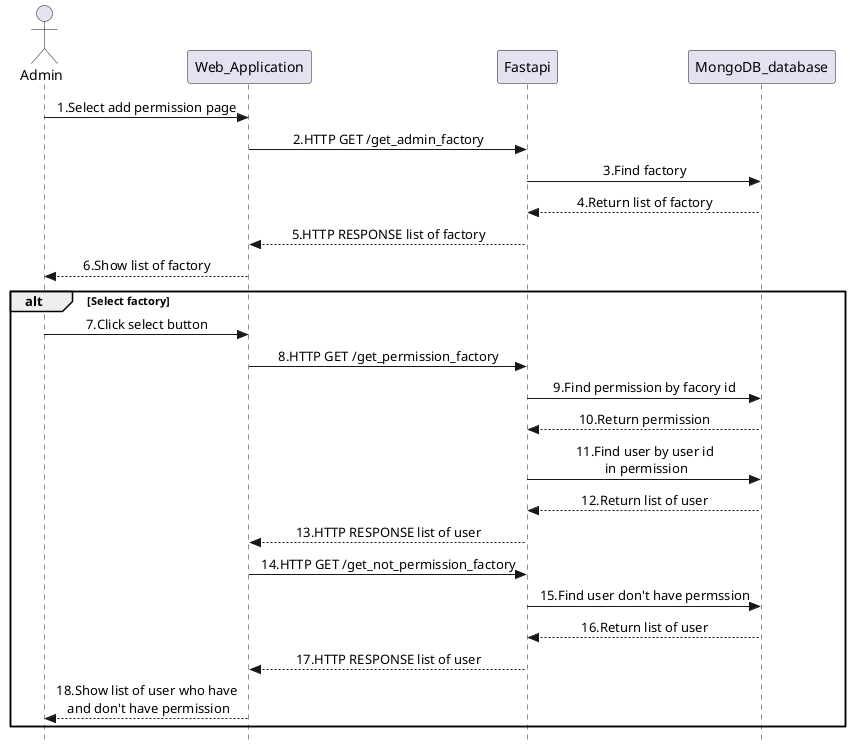 @startuml Roof_Surface_Admin_openPermission
skinparam Style strictuml
skinparam SequenceMessageAlignment center
actor Admin as admin
participant Web_Application as web_app
participant Fastapi as fastapi
participant MongoDB_database as base
admin -> web_app : 1.Select add permission page 
web_app -> fastapi : 2.HTTP GET /get_admin_factory
fastapi -> base : 3.Find factory 
base --> fastapi : 4.Return list of factory
fastapi --> web_app : 5.HTTP RESPONSE list of factory
web_app --> admin : 6.Show list of factory
alt Select factory
admin -> web_app : 7.Click select button 
web_app -> fastapi : 8.HTTP GET /get_permission_factory
fastapi -> base : 9.Find permission by facory id
base --> fastapi : 10.Return permission
fastapi -> base : 11.Find user by user id\n in permission
base --> fastapi : 12.Return list of user
fastapi --> web_app : 13.HTTP RESPONSE list of user
web_app -> fastapi : 14.HTTP GET /get_not_permission_factory
fastapi -> base : 15.Find user don't have permssion
base --> fastapi : 16.Return list of user
fastapi --> web_app : 17.HTTP RESPONSE list of user
web_app --> admin : 18.Show list of user who have\n and don't have permission
end
@enduml